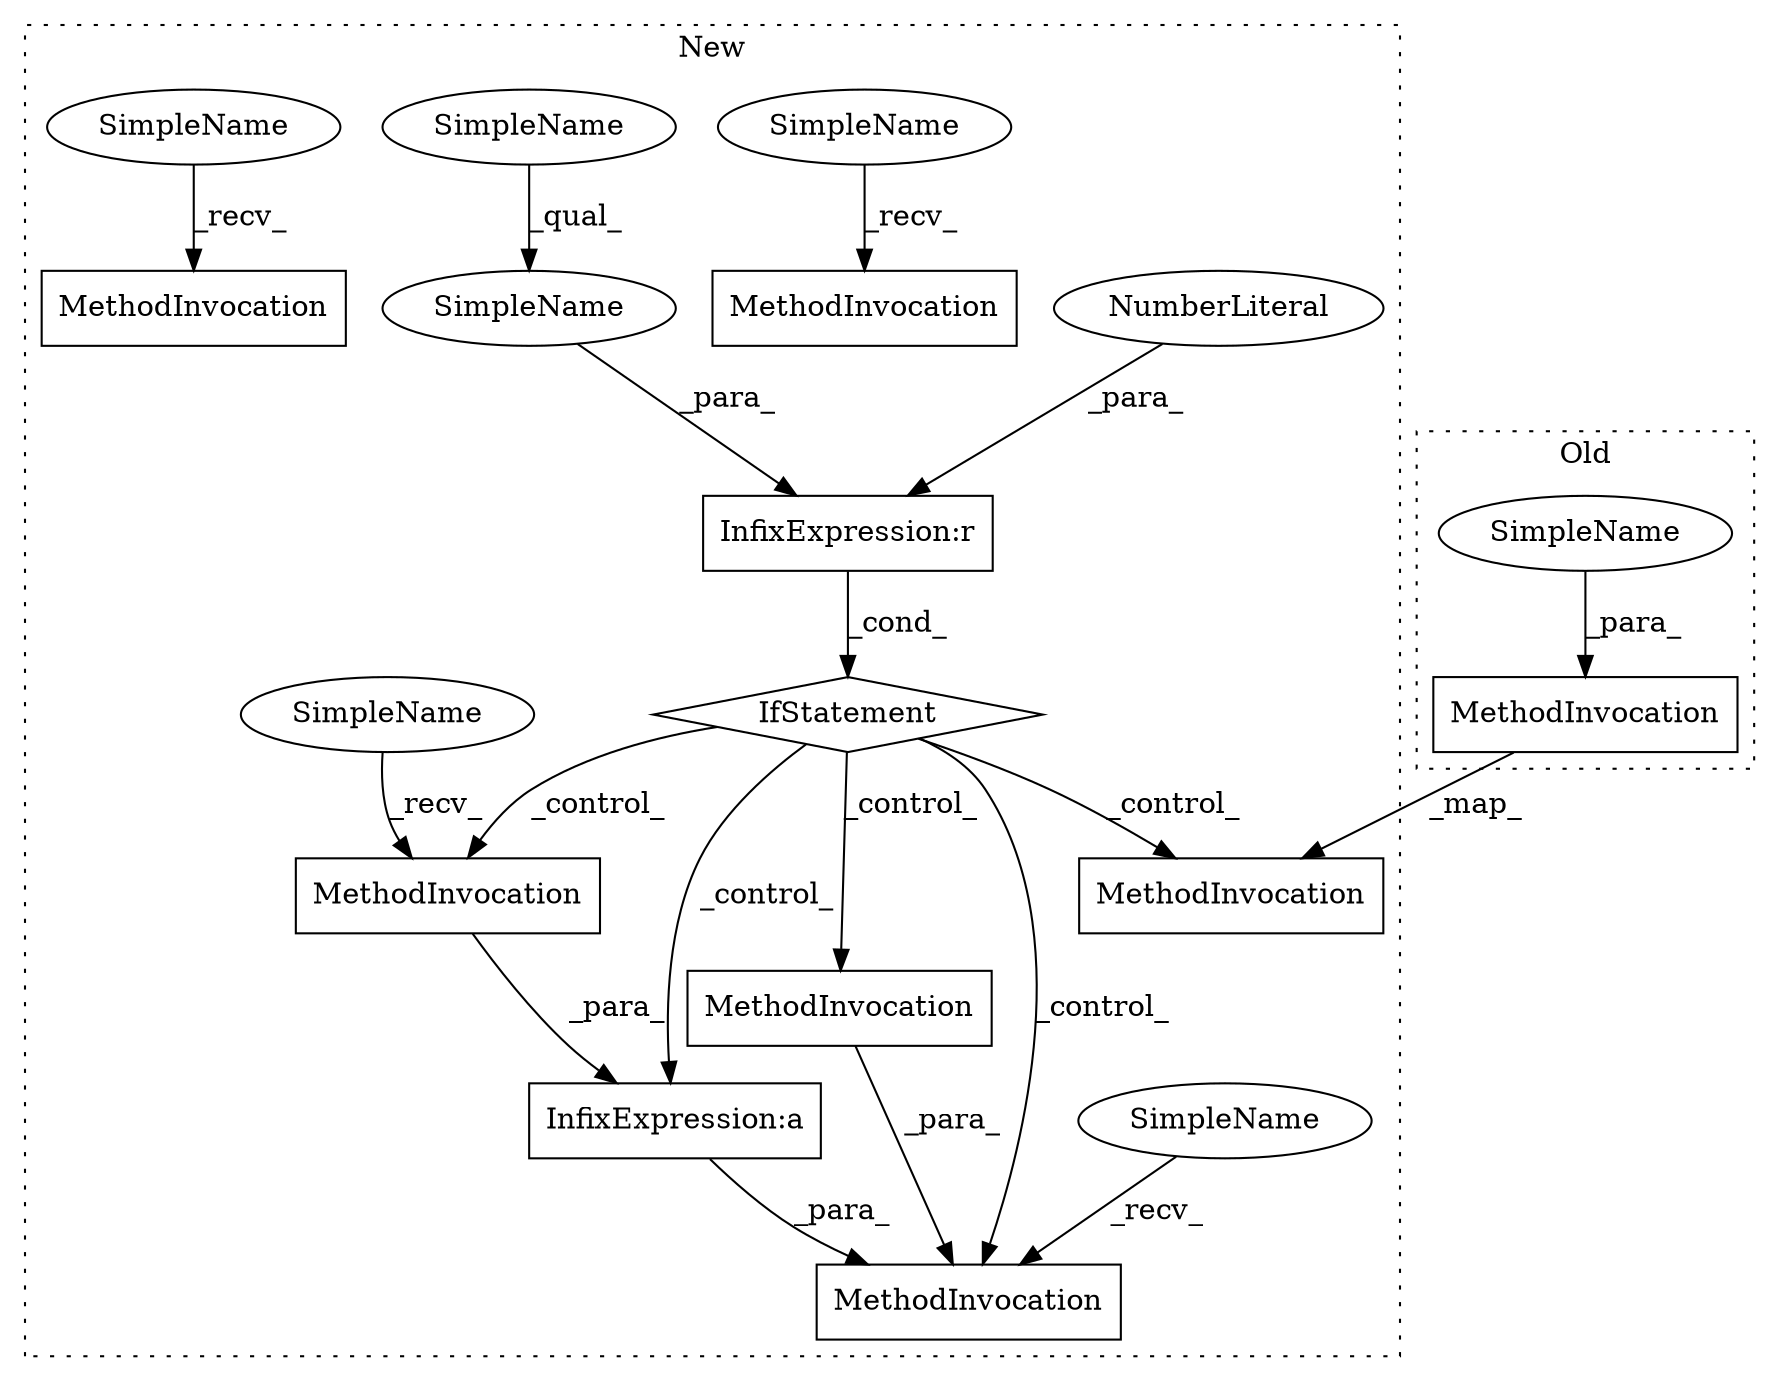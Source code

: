 digraph G {
subgraph cluster0 {
2 [label="MethodInvocation" a="32" s="10929,10958" l="5,1" shape="box"];
13 [label="SimpleName" a="42" s="10934" l="9" shape="ellipse"];
label = "Old";
style="dotted";
}
subgraph cluster1 {
1 [label="IfStatement" a="25" s="13677,13701" l="9,2" shape="diamond"];
3 [label="MethodInvocation" a="32" s="14099,14108" l="8,1" shape="box"];
4 [label="MethodInvocation" a="32" s="13803,13888" l="5,1" shape="box"];
5 [label="MethodInvocation" a="32" s="14031,14109" l="5,1" shape="box"];
6 [label="MethodInvocation" a="32" s="13581,13666" l="5,1" shape="box"];
7 [label="MethodInvocation" a="32" s="14040" l="9" shape="box"];
8 [label="MethodInvocation" a="32" s="13507" l="9" shape="box"];
9 [label="NumberLiteral" a="34" s="13700" l="1" shape="ellipse"];
10 [label="SimpleName" a="42" s="13574" l="6" shape="ellipse"];
11 [label="SimpleName" a="42" s="14024" l="6" shape="ellipse"];
12 [label="SimpleName" a="42" s="13686" l="4" shape="ellipse"];
14 [label="SimpleName" a="42" s="13503" l="3" shape="ellipse"];
15 [label="SimpleName" a="42" s="13686" l="10" shape="ellipse"];
16 [label="SimpleName" a="42" s="14036" l="3" shape="ellipse"];
17 [label="InfixExpression:a" a="27" s="14049" l="-13" shape="box"];
18 [label="InfixExpression:r" a="27" s="13696" l="4" shape="box"];
label = "New";
style="dotted";
}
1 -> 17 [label="_control_"];
1 -> 3 [label="_control_"];
1 -> 5 [label="_control_"];
1 -> 4 [label="_control_"];
1 -> 7 [label="_control_"];
2 -> 4 [label="_map_"];
3 -> 5 [label="_para_"];
7 -> 17 [label="_para_"];
9 -> 18 [label="_para_"];
10 -> 6 [label="_recv_"];
11 -> 5 [label="_recv_"];
12 -> 15 [label="_qual_"];
13 -> 2 [label="_para_"];
14 -> 8 [label="_recv_"];
15 -> 18 [label="_para_"];
16 -> 7 [label="_recv_"];
17 -> 5 [label="_para_"];
18 -> 1 [label="_cond_"];
}
